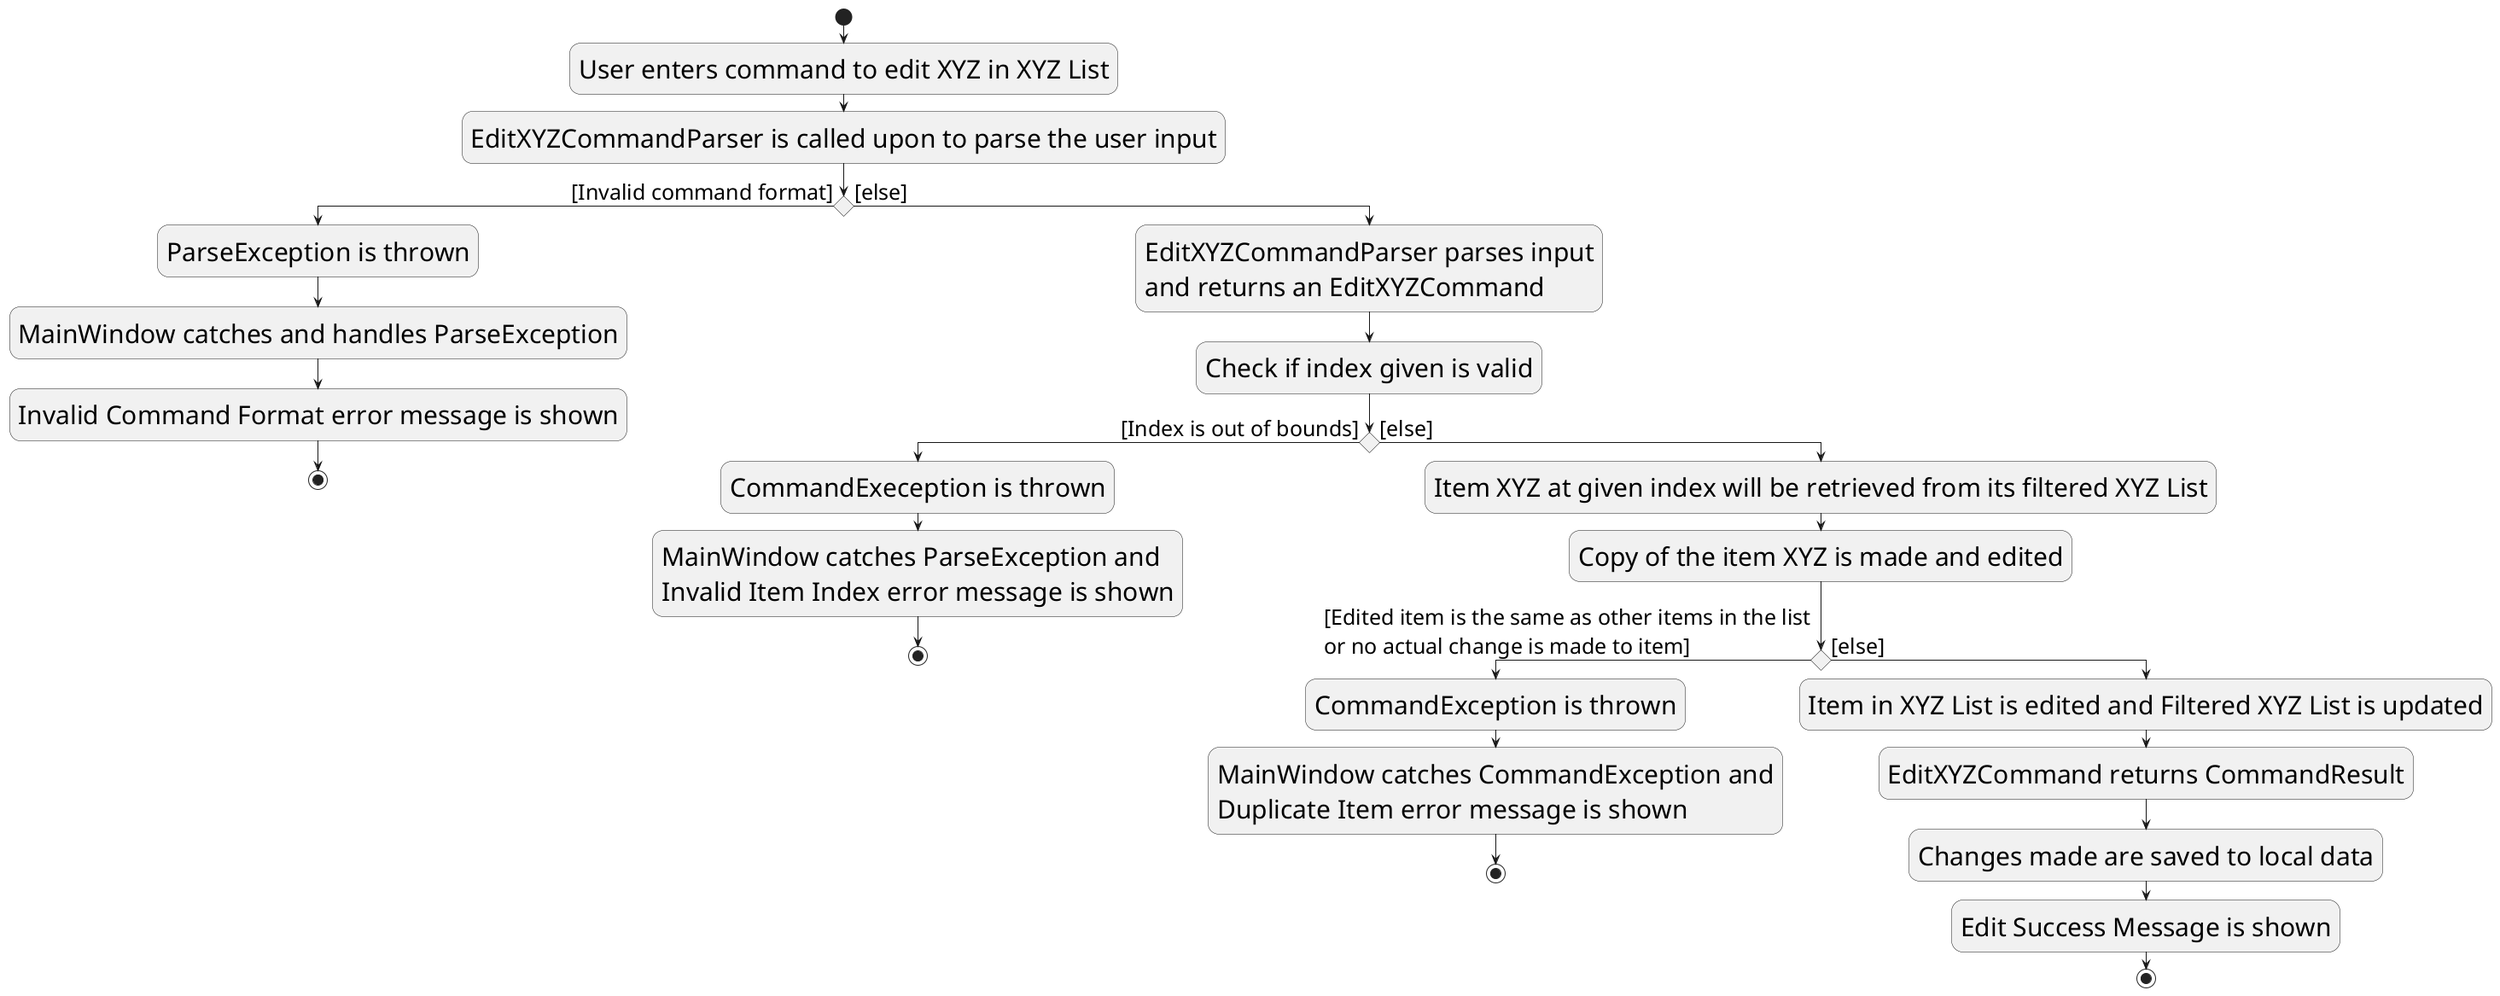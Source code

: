 @startuml
skinparam activityFontSize 30
skinparam activityArrowFontSize 25

start
:User enters command to edit XYZ in XYZ List;
:EditXYZCommandParser is called upon to parse the user input;
if () then ([Invalid command format])
  :ParseException is thrown;
  :MainWindow catches and handles ParseException;
  :Invalid Command Format error message is shown;
  stop
else ([else])
:EditXYZCommandParser parses input
and returns an EditXYZCommand;
:Check if index given is valid;

if () then ([Index is out of bounds])
    :CommandExeception is thrown;
    :MainWindow catches ParseException and
    Invalid Item Index error message is shown;
    stop
else ([else])
:Item XYZ at given index will be retrieved from its filtered XYZ List;
:Copy of the item XYZ is made and edited;

if () then ([Edited item is the same as other items in the list
or no actual change is made to item])
:CommandException is thrown;
:MainWindow catches CommandException and
Duplicate Item error message is shown;
stop

else ([else])
:Item in XYZ List is edited and Filtered XYZ List is updated;
:EditXYZCommand returns CommandResult;
:Changes made are saved to local data;
:Edit Success Message is shown;
stop

@enduml
